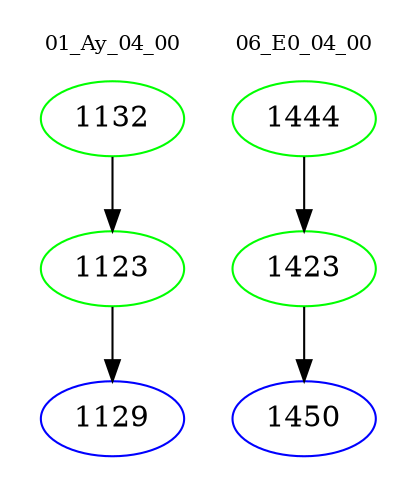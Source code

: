 digraph{
subgraph cluster_0 {
color = white
label = "01_Ay_04_00";
fontsize=10;
T0_1132 [label="1132", color="green"]
T0_1132 -> T0_1123 [color="black"]
T0_1123 [label="1123", color="green"]
T0_1123 -> T0_1129 [color="black"]
T0_1129 [label="1129", color="blue"]
}
subgraph cluster_1 {
color = white
label = "06_E0_04_00";
fontsize=10;
T1_1444 [label="1444", color="green"]
T1_1444 -> T1_1423 [color="black"]
T1_1423 [label="1423", color="green"]
T1_1423 -> T1_1450 [color="black"]
T1_1450 [label="1450", color="blue"]
}
}
